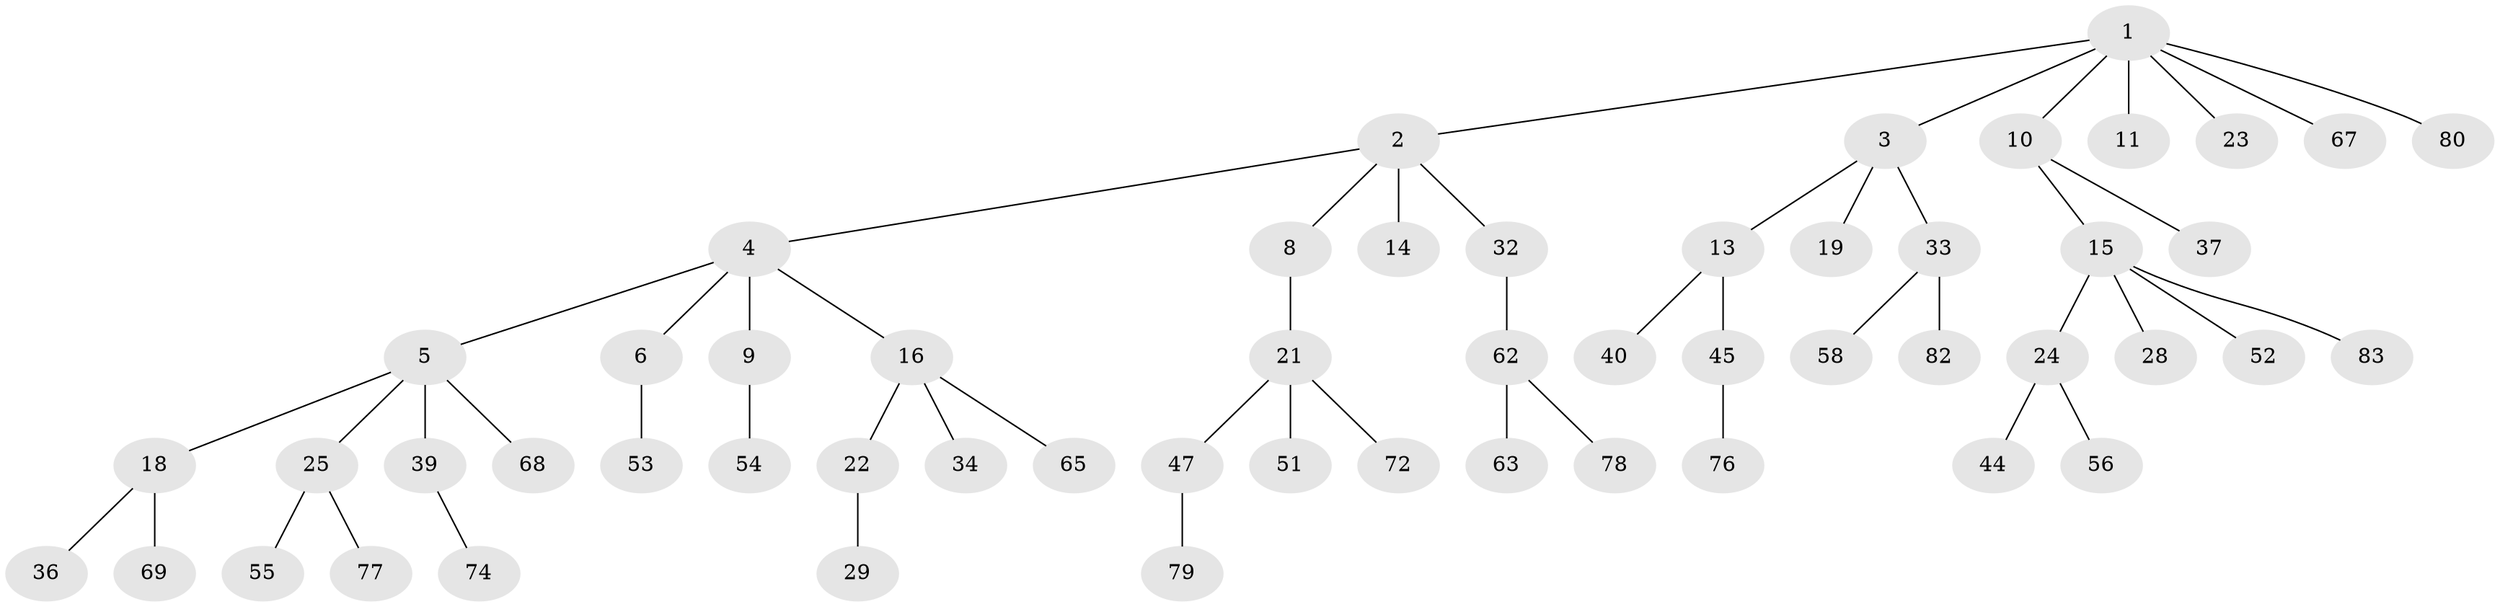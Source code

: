 // original degree distribution, {6: 0.023255813953488372, 5: 0.023255813953488372, 4: 0.06976744186046512, 3: 0.11627906976744186, 2: 0.32558139534883723, 1: 0.4418604651162791}
// Generated by graph-tools (version 1.1) at 2025/11/02/27/25 16:11:26]
// undirected, 55 vertices, 54 edges
graph export_dot {
graph [start="1"]
  node [color=gray90,style=filled];
  1 [super="+7"];
  2 [super="+31"];
  3 [super="+17"];
  4 [super="+59"];
  5 [super="+12"];
  6 [super="+20"];
  8;
  9 [super="+30"];
  10 [super="+75"];
  11 [super="+42"];
  13 [super="+84"];
  14 [super="+86"];
  15 [super="+26"];
  16 [super="+64"];
  18 [super="+35"];
  19;
  21 [super="+27"];
  22;
  23 [super="+46"];
  24 [super="+38"];
  25 [super="+57"];
  28;
  29 [super="+85"];
  32;
  33 [super="+49"];
  34 [super="+48"];
  36 [super="+43"];
  37;
  39 [super="+61"];
  40 [super="+41"];
  44 [super="+50"];
  45 [super="+60"];
  47;
  51;
  52;
  53;
  54;
  55 [super="+73"];
  56;
  58;
  62 [super="+66"];
  63;
  65 [super="+70"];
  67;
  68 [super="+71"];
  69;
  72;
  74;
  76;
  77;
  78;
  79 [super="+81"];
  80;
  82;
  83;
  1 -- 2;
  1 -- 3;
  1 -- 23;
  1 -- 67;
  1 -- 80;
  1 -- 10;
  1 -- 11;
  2 -- 4;
  2 -- 8;
  2 -- 14;
  2 -- 32;
  3 -- 13;
  3 -- 19;
  3 -- 33;
  4 -- 5;
  4 -- 6;
  4 -- 9;
  4 -- 16;
  5 -- 18;
  5 -- 25;
  5 -- 68;
  5 -- 39;
  6 -- 53;
  8 -- 21;
  9 -- 54;
  10 -- 15;
  10 -- 37;
  13 -- 40;
  13 -- 45;
  15 -- 24;
  15 -- 28;
  15 -- 52;
  15 -- 83;
  16 -- 22;
  16 -- 34;
  16 -- 65;
  18 -- 36;
  18 -- 69;
  21 -- 72;
  21 -- 51;
  21 -- 47;
  22 -- 29;
  24 -- 56;
  24 -- 44;
  25 -- 55;
  25 -- 77;
  32 -- 62;
  33 -- 58;
  33 -- 82;
  39 -- 74;
  45 -- 76;
  47 -- 79;
  62 -- 63;
  62 -- 78;
}
